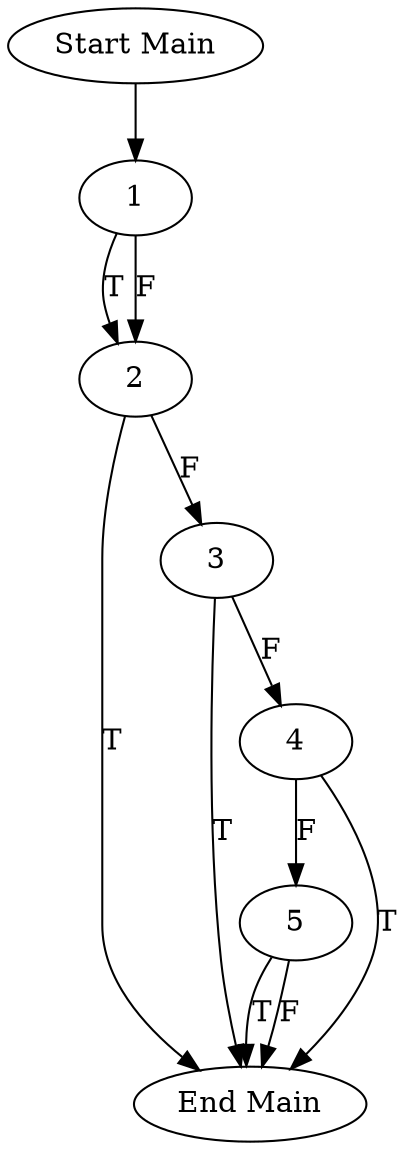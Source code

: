 digraph CFG {
subgraph Main{
"Start Main" -> "1"	 
"5" -> "End Main" [label = "T"];
"5" -> "End Main" [label = "F"];
"4" -> "End Main" [label = "T"];
"4" -> "5" [label = "F"];
"3" -> "End Main" [label = "T"];
"3" -> "4" [label = "F"];
"2" -> "End Main" [label = "T"];
"2" -> "3" [label = "F"];
"1" -> "2" [label = "T"];
"1" -> "2" [label = "F"];
}
}

